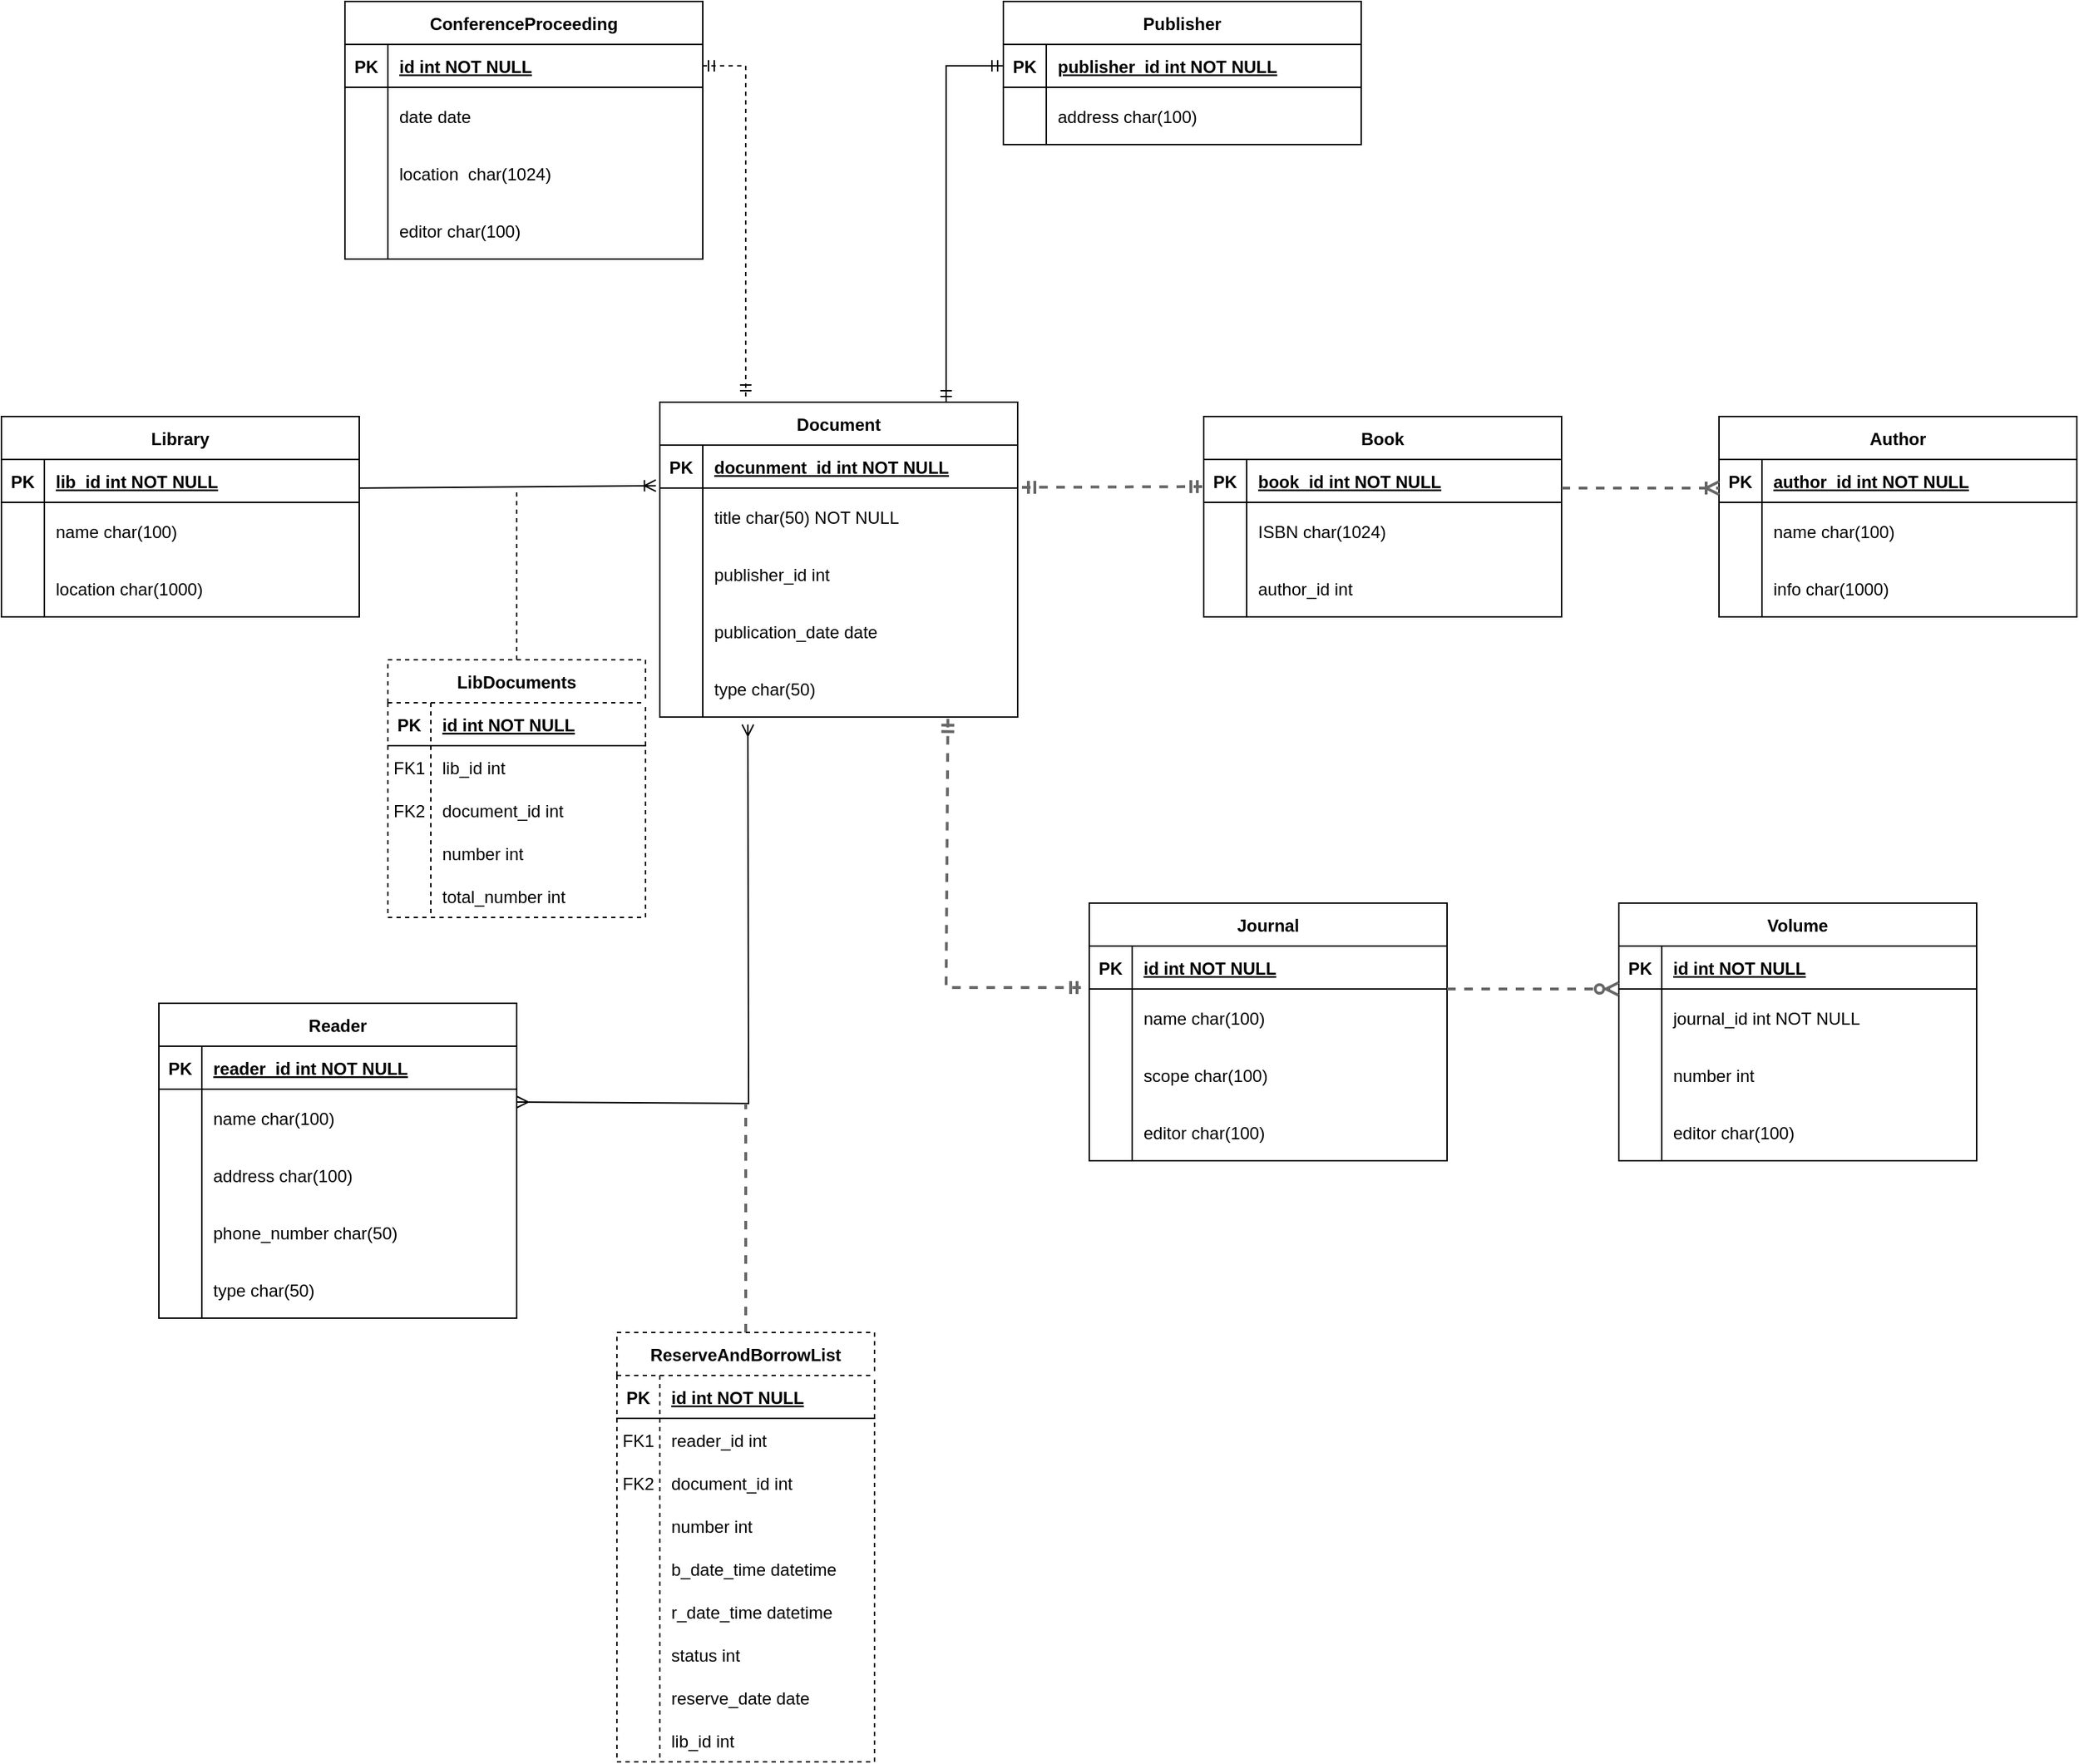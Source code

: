 <mxfile version="20.6.0" type="github">
  <diagram id="R2lEEEUBdFMjLlhIrx00" name="Page-1">
    <mxGraphModel dx="2009" dy="741" grid="1" gridSize="10" guides="1" tooltips="1" connect="1" arrows="1" fold="1" page="1" pageScale="1" pageWidth="100" pageHeight="120" math="0" shadow="0" extFonts="Permanent Marker^https://fonts.googleapis.com/css?family=Permanent+Marker">
      <root>
        <mxCell id="0" />
        <mxCell id="1" parent="0" />
        <mxCell id="y66gS8kU0BgRt-JyYmXH-1" value="Document" style="shape=table;startSize=30;container=1;collapsible=1;childLayout=tableLayout;fixedRows=1;rowLines=0;fontStyle=1;align=center;resizeLast=1;" parent="1" vertex="1">
          <mxGeometry x="-260" y="330" width="250" height="220" as="geometry" />
        </mxCell>
        <mxCell id="y66gS8kU0BgRt-JyYmXH-2" value="" style="shape=partialRectangle;collapsible=0;dropTarget=0;pointerEvents=0;fillColor=none;points=[[0,0.5],[1,0.5]];portConstraint=eastwest;top=0;left=0;right=0;bottom=1;" parent="y66gS8kU0BgRt-JyYmXH-1" vertex="1">
          <mxGeometry y="30" width="250" height="30" as="geometry" />
        </mxCell>
        <mxCell id="y66gS8kU0BgRt-JyYmXH-3" value="PK" style="shape=partialRectangle;overflow=hidden;connectable=0;fillColor=none;top=0;left=0;bottom=0;right=0;fontStyle=1;" parent="y66gS8kU0BgRt-JyYmXH-2" vertex="1">
          <mxGeometry width="30" height="30" as="geometry">
            <mxRectangle width="30" height="30" as="alternateBounds" />
          </mxGeometry>
        </mxCell>
        <mxCell id="y66gS8kU0BgRt-JyYmXH-4" value="docunment_id int NOT NULL " style="shape=partialRectangle;overflow=hidden;connectable=0;fillColor=none;top=0;left=0;bottom=0;right=0;align=left;spacingLeft=6;fontStyle=5;" parent="y66gS8kU0BgRt-JyYmXH-2" vertex="1">
          <mxGeometry x="30" width="220" height="30" as="geometry">
            <mxRectangle width="220" height="30" as="alternateBounds" />
          </mxGeometry>
        </mxCell>
        <mxCell id="y66gS8kU0BgRt-JyYmXH-5" value="" style="shape=partialRectangle;collapsible=0;dropTarget=0;pointerEvents=0;fillColor=none;points=[[0,0.5],[1,0.5]];portConstraint=eastwest;top=0;left=0;right=0;bottom=0;" parent="y66gS8kU0BgRt-JyYmXH-1" vertex="1">
          <mxGeometry y="60" width="250" height="40" as="geometry" />
        </mxCell>
        <mxCell id="y66gS8kU0BgRt-JyYmXH-6" value="" style="shape=partialRectangle;overflow=hidden;connectable=0;fillColor=none;top=0;left=0;bottom=0;right=0;" parent="y66gS8kU0BgRt-JyYmXH-5" vertex="1">
          <mxGeometry width="30" height="40" as="geometry">
            <mxRectangle width="30" height="40" as="alternateBounds" />
          </mxGeometry>
        </mxCell>
        <mxCell id="y66gS8kU0BgRt-JyYmXH-7" value="title char(50) NOT NULL" style="shape=partialRectangle;overflow=hidden;connectable=0;fillColor=none;top=0;left=0;bottom=0;right=0;align=left;spacingLeft=6;" parent="y66gS8kU0BgRt-JyYmXH-5" vertex="1">
          <mxGeometry x="30" width="220" height="40" as="geometry">
            <mxRectangle width="220" height="40" as="alternateBounds" />
          </mxGeometry>
        </mxCell>
        <mxCell id="y66gS8kU0BgRt-JyYmXH-24" value="" style="shape=partialRectangle;collapsible=0;dropTarget=0;pointerEvents=0;fillColor=none;points=[[0,0.5],[1,0.5]];portConstraint=eastwest;top=0;left=0;right=0;bottom=0;" parent="y66gS8kU0BgRt-JyYmXH-1" vertex="1">
          <mxGeometry y="100" width="250" height="40" as="geometry" />
        </mxCell>
        <mxCell id="y66gS8kU0BgRt-JyYmXH-25" value="" style="shape=partialRectangle;overflow=hidden;connectable=0;fillColor=none;top=0;left=0;bottom=0;right=0;" parent="y66gS8kU0BgRt-JyYmXH-24" vertex="1">
          <mxGeometry width="30" height="40" as="geometry">
            <mxRectangle width="30" height="40" as="alternateBounds" />
          </mxGeometry>
        </mxCell>
        <mxCell id="y66gS8kU0BgRt-JyYmXH-26" value="publisher_id int " style="shape=partialRectangle;overflow=hidden;connectable=0;fillColor=none;top=0;left=0;bottom=0;right=0;align=left;spacingLeft=6;" parent="y66gS8kU0BgRt-JyYmXH-24" vertex="1">
          <mxGeometry x="30" width="220" height="40" as="geometry">
            <mxRectangle width="220" height="40" as="alternateBounds" />
          </mxGeometry>
        </mxCell>
        <mxCell id="y66gS8kU0BgRt-JyYmXH-27" value="" style="shape=partialRectangle;collapsible=0;dropTarget=0;pointerEvents=0;fillColor=none;points=[[0,0.5],[1,0.5]];portConstraint=eastwest;top=0;left=0;right=0;bottom=0;" parent="y66gS8kU0BgRt-JyYmXH-1" vertex="1">
          <mxGeometry y="140" width="250" height="40" as="geometry" />
        </mxCell>
        <mxCell id="y66gS8kU0BgRt-JyYmXH-28" value="" style="shape=partialRectangle;overflow=hidden;connectable=0;fillColor=none;top=0;left=0;bottom=0;right=0;" parent="y66gS8kU0BgRt-JyYmXH-27" vertex="1">
          <mxGeometry width="30" height="40" as="geometry">
            <mxRectangle width="30" height="40" as="alternateBounds" />
          </mxGeometry>
        </mxCell>
        <mxCell id="y66gS8kU0BgRt-JyYmXH-29" value="publication_date date  " style="shape=partialRectangle;overflow=hidden;connectable=0;fillColor=none;top=0;left=0;bottom=0;right=0;align=left;spacingLeft=6;" parent="y66gS8kU0BgRt-JyYmXH-27" vertex="1">
          <mxGeometry x="30" width="220" height="40" as="geometry">
            <mxRectangle width="220" height="40" as="alternateBounds" />
          </mxGeometry>
        </mxCell>
        <mxCell id="y66gS8kU0BgRt-JyYmXH-30" value="" style="shape=partialRectangle;collapsible=0;dropTarget=0;pointerEvents=0;fillColor=none;points=[[0,0.5],[1,0.5]];portConstraint=eastwest;top=0;left=0;right=0;bottom=0;" parent="y66gS8kU0BgRt-JyYmXH-1" vertex="1">
          <mxGeometry y="180" width="250" height="40" as="geometry" />
        </mxCell>
        <mxCell id="y66gS8kU0BgRt-JyYmXH-31" value="" style="shape=partialRectangle;overflow=hidden;connectable=0;fillColor=none;top=0;left=0;bottom=0;right=0;" parent="y66gS8kU0BgRt-JyYmXH-30" vertex="1">
          <mxGeometry width="30" height="40" as="geometry">
            <mxRectangle width="30" height="40" as="alternateBounds" />
          </mxGeometry>
        </mxCell>
        <mxCell id="y66gS8kU0BgRt-JyYmXH-32" value="type char(50) " style="shape=partialRectangle;overflow=hidden;connectable=0;fillColor=none;top=0;left=0;bottom=0;right=0;align=left;spacingLeft=6;" parent="y66gS8kU0BgRt-JyYmXH-30" vertex="1">
          <mxGeometry x="30" width="220" height="40" as="geometry">
            <mxRectangle width="220" height="40" as="alternateBounds" />
          </mxGeometry>
        </mxCell>
        <mxCell id="y66gS8kU0BgRt-JyYmXH-33" value="Book" style="shape=table;startSize=30;container=1;collapsible=1;childLayout=tableLayout;fixedRows=1;rowLines=0;fontStyle=1;align=center;resizeLast=1;" parent="1" vertex="1">
          <mxGeometry x="120" y="340" width="250" height="140" as="geometry" />
        </mxCell>
        <mxCell id="y66gS8kU0BgRt-JyYmXH-34" value="" style="shape=partialRectangle;collapsible=0;dropTarget=0;pointerEvents=0;fillColor=none;points=[[0,0.5],[1,0.5]];portConstraint=eastwest;top=0;left=0;right=0;bottom=1;" parent="y66gS8kU0BgRt-JyYmXH-33" vertex="1">
          <mxGeometry y="30" width="250" height="30" as="geometry" />
        </mxCell>
        <mxCell id="y66gS8kU0BgRt-JyYmXH-35" value="PK" style="shape=partialRectangle;overflow=hidden;connectable=0;fillColor=none;top=0;left=0;bottom=0;right=0;fontStyle=1;" parent="y66gS8kU0BgRt-JyYmXH-34" vertex="1">
          <mxGeometry width="30" height="30" as="geometry">
            <mxRectangle width="30" height="30" as="alternateBounds" />
          </mxGeometry>
        </mxCell>
        <mxCell id="y66gS8kU0BgRt-JyYmXH-36" value="book_id int NOT NULL " style="shape=partialRectangle;overflow=hidden;connectable=0;fillColor=none;top=0;left=0;bottom=0;right=0;align=left;spacingLeft=6;fontStyle=5;" parent="y66gS8kU0BgRt-JyYmXH-34" vertex="1">
          <mxGeometry x="30" width="220" height="30" as="geometry">
            <mxRectangle width="220" height="30" as="alternateBounds" />
          </mxGeometry>
        </mxCell>
        <mxCell id="y66gS8kU0BgRt-JyYmXH-37" value="" style="shape=partialRectangle;collapsible=0;dropTarget=0;pointerEvents=0;fillColor=none;points=[[0,0.5],[1,0.5]];portConstraint=eastwest;top=0;left=0;right=0;bottom=0;" parent="y66gS8kU0BgRt-JyYmXH-33" vertex="1">
          <mxGeometry y="60" width="250" height="40" as="geometry" />
        </mxCell>
        <mxCell id="y66gS8kU0BgRt-JyYmXH-38" value="" style="shape=partialRectangle;overflow=hidden;connectable=0;fillColor=none;top=0;left=0;bottom=0;right=0;" parent="y66gS8kU0BgRt-JyYmXH-37" vertex="1">
          <mxGeometry width="30" height="40" as="geometry">
            <mxRectangle width="30" height="40" as="alternateBounds" />
          </mxGeometry>
        </mxCell>
        <mxCell id="y66gS8kU0BgRt-JyYmXH-39" value="ISBN char(1024) " style="shape=partialRectangle;overflow=hidden;connectable=0;fillColor=none;top=0;left=0;bottom=0;right=0;align=left;spacingLeft=6;" parent="y66gS8kU0BgRt-JyYmXH-37" vertex="1">
          <mxGeometry x="30" width="220" height="40" as="geometry">
            <mxRectangle width="220" height="40" as="alternateBounds" />
          </mxGeometry>
        </mxCell>
        <mxCell id="y66gS8kU0BgRt-JyYmXH-223" value="" style="shape=partialRectangle;collapsible=0;dropTarget=0;pointerEvents=0;fillColor=none;points=[[0,0.5],[1,0.5]];portConstraint=eastwest;top=0;left=0;right=0;bottom=0;" parent="y66gS8kU0BgRt-JyYmXH-33" vertex="1">
          <mxGeometry y="100" width="250" height="40" as="geometry" />
        </mxCell>
        <mxCell id="y66gS8kU0BgRt-JyYmXH-224" value="" style="shape=partialRectangle;overflow=hidden;connectable=0;fillColor=none;top=0;left=0;bottom=0;right=0;" parent="y66gS8kU0BgRt-JyYmXH-223" vertex="1">
          <mxGeometry width="30" height="40" as="geometry">
            <mxRectangle width="30" height="40" as="alternateBounds" />
          </mxGeometry>
        </mxCell>
        <mxCell id="y66gS8kU0BgRt-JyYmXH-225" value="author_id int" style="shape=partialRectangle;overflow=hidden;connectable=0;fillColor=none;top=0;left=0;bottom=0;right=0;align=left;spacingLeft=6;" parent="y66gS8kU0BgRt-JyYmXH-223" vertex="1">
          <mxGeometry x="30" width="220" height="40" as="geometry">
            <mxRectangle width="220" height="40" as="alternateBounds" />
          </mxGeometry>
        </mxCell>
        <mxCell id="y66gS8kU0BgRt-JyYmXH-62" value="ConferenceProceeding" style="shape=table;startSize=30;container=1;collapsible=1;childLayout=tableLayout;fixedRows=1;rowLines=0;fontStyle=1;align=center;resizeLast=1;" parent="1" vertex="1">
          <mxGeometry x="-480" y="50" width="250" height="180" as="geometry" />
        </mxCell>
        <mxCell id="y66gS8kU0BgRt-JyYmXH-63" value="" style="shape=partialRectangle;collapsible=0;dropTarget=0;pointerEvents=0;fillColor=none;points=[[0,0.5],[1,0.5]];portConstraint=eastwest;top=0;left=0;right=0;bottom=1;" parent="y66gS8kU0BgRt-JyYmXH-62" vertex="1">
          <mxGeometry y="30" width="250" height="30" as="geometry" />
        </mxCell>
        <mxCell id="y66gS8kU0BgRt-JyYmXH-64" value="PK" style="shape=partialRectangle;overflow=hidden;connectable=0;fillColor=none;top=0;left=0;bottom=0;right=0;fontStyle=1;" parent="y66gS8kU0BgRt-JyYmXH-63" vertex="1">
          <mxGeometry width="30" height="30" as="geometry">
            <mxRectangle width="30" height="30" as="alternateBounds" />
          </mxGeometry>
        </mxCell>
        <mxCell id="y66gS8kU0BgRt-JyYmXH-65" value="id int NOT NULL " style="shape=partialRectangle;overflow=hidden;connectable=0;fillColor=none;top=0;left=0;bottom=0;right=0;align=left;spacingLeft=6;fontStyle=5;" parent="y66gS8kU0BgRt-JyYmXH-63" vertex="1">
          <mxGeometry x="30" width="220" height="30" as="geometry">
            <mxRectangle width="220" height="30" as="alternateBounds" />
          </mxGeometry>
        </mxCell>
        <mxCell id="y66gS8kU0BgRt-JyYmXH-66" value="" style="shape=partialRectangle;collapsible=0;dropTarget=0;pointerEvents=0;fillColor=none;points=[[0,0.5],[1,0.5]];portConstraint=eastwest;top=0;left=0;right=0;bottom=0;" parent="y66gS8kU0BgRt-JyYmXH-62" vertex="1">
          <mxGeometry y="60" width="250" height="40" as="geometry" />
        </mxCell>
        <mxCell id="y66gS8kU0BgRt-JyYmXH-67" value="" style="shape=partialRectangle;overflow=hidden;connectable=0;fillColor=none;top=0;left=0;bottom=0;right=0;" parent="y66gS8kU0BgRt-JyYmXH-66" vertex="1">
          <mxGeometry width="30" height="40" as="geometry">
            <mxRectangle width="30" height="40" as="alternateBounds" />
          </mxGeometry>
        </mxCell>
        <mxCell id="y66gS8kU0BgRt-JyYmXH-68" value="date date " style="shape=partialRectangle;overflow=hidden;connectable=0;fillColor=none;top=0;left=0;bottom=0;right=0;align=left;spacingLeft=6;" parent="y66gS8kU0BgRt-JyYmXH-66" vertex="1">
          <mxGeometry x="30" width="220" height="40" as="geometry">
            <mxRectangle width="220" height="40" as="alternateBounds" />
          </mxGeometry>
        </mxCell>
        <mxCell id="y66gS8kU0BgRt-JyYmXH-69" value="" style="shape=partialRectangle;collapsible=0;dropTarget=0;pointerEvents=0;fillColor=none;points=[[0,0.5],[1,0.5]];portConstraint=eastwest;top=0;left=0;right=0;bottom=0;" parent="y66gS8kU0BgRt-JyYmXH-62" vertex="1">
          <mxGeometry y="100" width="250" height="40" as="geometry" />
        </mxCell>
        <mxCell id="y66gS8kU0BgRt-JyYmXH-70" value="" style="shape=partialRectangle;overflow=hidden;connectable=0;fillColor=none;top=0;left=0;bottom=0;right=0;" parent="y66gS8kU0BgRt-JyYmXH-69" vertex="1">
          <mxGeometry width="30" height="40" as="geometry">
            <mxRectangle width="30" height="40" as="alternateBounds" />
          </mxGeometry>
        </mxCell>
        <mxCell id="y66gS8kU0BgRt-JyYmXH-71" value="location  char(1024)" style="shape=partialRectangle;overflow=hidden;connectable=0;fillColor=none;top=0;left=0;bottom=0;right=0;align=left;spacingLeft=6;" parent="y66gS8kU0BgRt-JyYmXH-69" vertex="1">
          <mxGeometry x="30" width="220" height="40" as="geometry">
            <mxRectangle width="220" height="40" as="alternateBounds" />
          </mxGeometry>
        </mxCell>
        <mxCell id="y66gS8kU0BgRt-JyYmXH-72" value="" style="shape=partialRectangle;collapsible=0;dropTarget=0;pointerEvents=0;fillColor=none;points=[[0,0.5],[1,0.5]];portConstraint=eastwest;top=0;left=0;right=0;bottom=0;" parent="y66gS8kU0BgRt-JyYmXH-62" vertex="1">
          <mxGeometry y="140" width="250" height="40" as="geometry" />
        </mxCell>
        <mxCell id="y66gS8kU0BgRt-JyYmXH-73" value="" style="shape=partialRectangle;overflow=hidden;connectable=0;fillColor=none;top=0;left=0;bottom=0;right=0;" parent="y66gS8kU0BgRt-JyYmXH-72" vertex="1">
          <mxGeometry width="30" height="40" as="geometry">
            <mxRectangle width="30" height="40" as="alternateBounds" />
          </mxGeometry>
        </mxCell>
        <mxCell id="y66gS8kU0BgRt-JyYmXH-74" value="editor char(100)" style="shape=partialRectangle;overflow=hidden;connectable=0;fillColor=none;top=0;left=0;bottom=0;right=0;align=left;spacingLeft=6;" parent="y66gS8kU0BgRt-JyYmXH-72" vertex="1">
          <mxGeometry x="30" width="220" height="40" as="geometry">
            <mxRectangle width="220" height="40" as="alternateBounds" />
          </mxGeometry>
        </mxCell>
        <mxCell id="y66gS8kU0BgRt-JyYmXH-75" value="Volume" style="shape=table;startSize=30;container=1;collapsible=1;childLayout=tableLayout;fixedRows=1;rowLines=0;fontStyle=1;align=center;resizeLast=1;" parent="1" vertex="1">
          <mxGeometry x="410" y="680" width="250" height="180" as="geometry" />
        </mxCell>
        <mxCell id="y66gS8kU0BgRt-JyYmXH-76" value="" style="shape=partialRectangle;collapsible=0;dropTarget=0;pointerEvents=0;fillColor=none;points=[[0,0.5],[1,0.5]];portConstraint=eastwest;top=0;left=0;right=0;bottom=1;" parent="y66gS8kU0BgRt-JyYmXH-75" vertex="1">
          <mxGeometry y="30" width="250" height="30" as="geometry" />
        </mxCell>
        <mxCell id="y66gS8kU0BgRt-JyYmXH-77" value="PK" style="shape=partialRectangle;overflow=hidden;connectable=0;fillColor=none;top=0;left=0;bottom=0;right=0;fontStyle=1;" parent="y66gS8kU0BgRt-JyYmXH-76" vertex="1">
          <mxGeometry width="30" height="30" as="geometry">
            <mxRectangle width="30" height="30" as="alternateBounds" />
          </mxGeometry>
        </mxCell>
        <mxCell id="y66gS8kU0BgRt-JyYmXH-78" value="id int NOT NULL " style="shape=partialRectangle;overflow=hidden;connectable=0;fillColor=none;top=0;left=0;bottom=0;right=0;align=left;spacingLeft=6;fontStyle=5;" parent="y66gS8kU0BgRt-JyYmXH-76" vertex="1">
          <mxGeometry x="30" width="220" height="30" as="geometry">
            <mxRectangle width="220" height="30" as="alternateBounds" />
          </mxGeometry>
        </mxCell>
        <mxCell id="y66gS8kU0BgRt-JyYmXH-79" value="" style="shape=partialRectangle;collapsible=0;dropTarget=0;pointerEvents=0;fillColor=none;points=[[0,0.5],[1,0.5]];portConstraint=eastwest;top=0;left=0;right=0;bottom=0;" parent="y66gS8kU0BgRt-JyYmXH-75" vertex="1">
          <mxGeometry y="60" width="250" height="40" as="geometry" />
        </mxCell>
        <mxCell id="y66gS8kU0BgRt-JyYmXH-80" value="" style="shape=partialRectangle;overflow=hidden;connectable=0;fillColor=none;top=0;left=0;bottom=0;right=0;" parent="y66gS8kU0BgRt-JyYmXH-79" vertex="1">
          <mxGeometry width="30" height="40" as="geometry">
            <mxRectangle width="30" height="40" as="alternateBounds" />
          </mxGeometry>
        </mxCell>
        <mxCell id="y66gS8kU0BgRt-JyYmXH-81" value="journal_id int NOT NULL" style="shape=partialRectangle;overflow=hidden;connectable=0;fillColor=none;top=0;left=0;bottom=0;right=0;align=left;spacingLeft=6;" parent="y66gS8kU0BgRt-JyYmXH-79" vertex="1">
          <mxGeometry x="30" width="220" height="40" as="geometry">
            <mxRectangle width="220" height="40" as="alternateBounds" />
          </mxGeometry>
        </mxCell>
        <mxCell id="y66gS8kU0BgRt-JyYmXH-82" value="" style="shape=partialRectangle;collapsible=0;dropTarget=0;pointerEvents=0;fillColor=none;points=[[0,0.5],[1,0.5]];portConstraint=eastwest;top=0;left=0;right=0;bottom=0;" parent="y66gS8kU0BgRt-JyYmXH-75" vertex="1">
          <mxGeometry y="100" width="250" height="40" as="geometry" />
        </mxCell>
        <mxCell id="y66gS8kU0BgRt-JyYmXH-83" value="" style="shape=partialRectangle;overflow=hidden;connectable=0;fillColor=none;top=0;left=0;bottom=0;right=0;" parent="y66gS8kU0BgRt-JyYmXH-82" vertex="1">
          <mxGeometry width="30" height="40" as="geometry">
            <mxRectangle width="30" height="40" as="alternateBounds" />
          </mxGeometry>
        </mxCell>
        <mxCell id="y66gS8kU0BgRt-JyYmXH-84" value="number int " style="shape=partialRectangle;overflow=hidden;connectable=0;fillColor=none;top=0;left=0;bottom=0;right=0;align=left;spacingLeft=6;" parent="y66gS8kU0BgRt-JyYmXH-82" vertex="1">
          <mxGeometry x="30" width="220" height="40" as="geometry">
            <mxRectangle width="220" height="40" as="alternateBounds" />
          </mxGeometry>
        </mxCell>
        <mxCell id="y66gS8kU0BgRt-JyYmXH-85" value="" style="shape=partialRectangle;collapsible=0;dropTarget=0;pointerEvents=0;fillColor=none;points=[[0,0.5],[1,0.5]];portConstraint=eastwest;top=0;left=0;right=0;bottom=0;" parent="y66gS8kU0BgRt-JyYmXH-75" vertex="1">
          <mxGeometry y="140" width="250" height="40" as="geometry" />
        </mxCell>
        <mxCell id="y66gS8kU0BgRt-JyYmXH-86" value="" style="shape=partialRectangle;overflow=hidden;connectable=0;fillColor=none;top=0;left=0;bottom=0;right=0;" parent="y66gS8kU0BgRt-JyYmXH-85" vertex="1">
          <mxGeometry width="30" height="40" as="geometry">
            <mxRectangle width="30" height="40" as="alternateBounds" />
          </mxGeometry>
        </mxCell>
        <mxCell id="y66gS8kU0BgRt-JyYmXH-87" value="editor char(100)" style="shape=partialRectangle;overflow=hidden;connectable=0;fillColor=none;top=0;left=0;bottom=0;right=0;align=left;spacingLeft=6;" parent="y66gS8kU0BgRt-JyYmXH-85" vertex="1">
          <mxGeometry x="30" width="220" height="40" as="geometry">
            <mxRectangle width="220" height="40" as="alternateBounds" />
          </mxGeometry>
        </mxCell>
        <mxCell id="y66gS8kU0BgRt-JyYmXH-88" value="Journal" style="shape=table;startSize=30;container=1;collapsible=1;childLayout=tableLayout;fixedRows=1;rowLines=0;fontStyle=1;align=center;resizeLast=1;" parent="1" vertex="1">
          <mxGeometry x="40" y="680" width="250" height="180" as="geometry" />
        </mxCell>
        <mxCell id="y66gS8kU0BgRt-JyYmXH-89" value="" style="shape=partialRectangle;collapsible=0;dropTarget=0;pointerEvents=0;fillColor=none;points=[[0,0.5],[1,0.5]];portConstraint=eastwest;top=0;left=0;right=0;bottom=1;" parent="y66gS8kU0BgRt-JyYmXH-88" vertex="1">
          <mxGeometry y="30" width="250" height="30" as="geometry" />
        </mxCell>
        <mxCell id="y66gS8kU0BgRt-JyYmXH-90" value="PK" style="shape=partialRectangle;overflow=hidden;connectable=0;fillColor=none;top=0;left=0;bottom=0;right=0;fontStyle=1;" parent="y66gS8kU0BgRt-JyYmXH-89" vertex="1">
          <mxGeometry width="30" height="30" as="geometry">
            <mxRectangle width="30" height="30" as="alternateBounds" />
          </mxGeometry>
        </mxCell>
        <mxCell id="y66gS8kU0BgRt-JyYmXH-91" value="id int NOT NULL " style="shape=partialRectangle;overflow=hidden;connectable=0;fillColor=none;top=0;left=0;bottom=0;right=0;align=left;spacingLeft=6;fontStyle=5;" parent="y66gS8kU0BgRt-JyYmXH-89" vertex="1">
          <mxGeometry x="30" width="220" height="30" as="geometry">
            <mxRectangle width="220" height="30" as="alternateBounds" />
          </mxGeometry>
        </mxCell>
        <mxCell id="y66gS8kU0BgRt-JyYmXH-92" value="" style="shape=partialRectangle;collapsible=0;dropTarget=0;pointerEvents=0;fillColor=none;points=[[0,0.5],[1,0.5]];portConstraint=eastwest;top=0;left=0;right=0;bottom=0;" parent="y66gS8kU0BgRt-JyYmXH-88" vertex="1">
          <mxGeometry y="60" width="250" height="40" as="geometry" />
        </mxCell>
        <mxCell id="y66gS8kU0BgRt-JyYmXH-93" value="" style="shape=partialRectangle;overflow=hidden;connectable=0;fillColor=none;top=0;left=0;bottom=0;right=0;" parent="y66gS8kU0BgRt-JyYmXH-92" vertex="1">
          <mxGeometry width="30" height="40" as="geometry">
            <mxRectangle width="30" height="40" as="alternateBounds" />
          </mxGeometry>
        </mxCell>
        <mxCell id="y66gS8kU0BgRt-JyYmXH-94" value="name char(100)" style="shape=partialRectangle;overflow=hidden;connectable=0;fillColor=none;top=0;left=0;bottom=0;right=0;align=left;spacingLeft=6;" parent="y66gS8kU0BgRt-JyYmXH-92" vertex="1">
          <mxGeometry x="30" width="220" height="40" as="geometry">
            <mxRectangle width="220" height="40" as="alternateBounds" />
          </mxGeometry>
        </mxCell>
        <mxCell id="y66gS8kU0BgRt-JyYmXH-95" value="" style="shape=partialRectangle;collapsible=0;dropTarget=0;pointerEvents=0;fillColor=none;points=[[0,0.5],[1,0.5]];portConstraint=eastwest;top=0;left=0;right=0;bottom=0;" parent="y66gS8kU0BgRt-JyYmXH-88" vertex="1">
          <mxGeometry y="100" width="250" height="40" as="geometry" />
        </mxCell>
        <mxCell id="y66gS8kU0BgRt-JyYmXH-96" value="" style="shape=partialRectangle;overflow=hidden;connectable=0;fillColor=none;top=0;left=0;bottom=0;right=0;" parent="y66gS8kU0BgRt-JyYmXH-95" vertex="1">
          <mxGeometry width="30" height="40" as="geometry">
            <mxRectangle width="30" height="40" as="alternateBounds" />
          </mxGeometry>
        </mxCell>
        <mxCell id="y66gS8kU0BgRt-JyYmXH-97" value="scope char(100)" style="shape=partialRectangle;overflow=hidden;connectable=0;fillColor=none;top=0;left=0;bottom=0;right=0;align=left;spacingLeft=6;" parent="y66gS8kU0BgRt-JyYmXH-95" vertex="1">
          <mxGeometry x="30" width="220" height="40" as="geometry">
            <mxRectangle width="220" height="40" as="alternateBounds" />
          </mxGeometry>
        </mxCell>
        <mxCell id="y66gS8kU0BgRt-JyYmXH-98" value="" style="shape=partialRectangle;collapsible=0;dropTarget=0;pointerEvents=0;fillColor=none;points=[[0,0.5],[1,0.5]];portConstraint=eastwest;top=0;left=0;right=0;bottom=0;" parent="y66gS8kU0BgRt-JyYmXH-88" vertex="1">
          <mxGeometry y="140" width="250" height="40" as="geometry" />
        </mxCell>
        <mxCell id="y66gS8kU0BgRt-JyYmXH-99" value="" style="shape=partialRectangle;overflow=hidden;connectable=0;fillColor=none;top=0;left=0;bottom=0;right=0;" parent="y66gS8kU0BgRt-JyYmXH-98" vertex="1">
          <mxGeometry width="30" height="40" as="geometry">
            <mxRectangle width="30" height="40" as="alternateBounds" />
          </mxGeometry>
        </mxCell>
        <mxCell id="y66gS8kU0BgRt-JyYmXH-100" value="editor char(100)" style="shape=partialRectangle;overflow=hidden;connectable=0;fillColor=none;top=0;left=0;bottom=0;right=0;align=left;spacingLeft=6;" parent="y66gS8kU0BgRt-JyYmXH-98" vertex="1">
          <mxGeometry x="30" width="220" height="40" as="geometry">
            <mxRectangle width="220" height="40" as="alternateBounds" />
          </mxGeometry>
        </mxCell>
        <mxCell id="y66gS8kU0BgRt-JyYmXH-101" value="Publisher" style="shape=table;startSize=30;container=1;collapsible=1;childLayout=tableLayout;fixedRows=1;rowLines=0;fontStyle=1;align=center;resizeLast=1;" parent="1" vertex="1">
          <mxGeometry x="-20" y="50" width="250" height="100" as="geometry" />
        </mxCell>
        <mxCell id="y66gS8kU0BgRt-JyYmXH-102" value="" style="shape=partialRectangle;collapsible=0;dropTarget=0;pointerEvents=0;fillColor=none;points=[[0,0.5],[1,0.5]];portConstraint=eastwest;top=0;left=0;right=0;bottom=1;" parent="y66gS8kU0BgRt-JyYmXH-101" vertex="1">
          <mxGeometry y="30" width="250" height="30" as="geometry" />
        </mxCell>
        <mxCell id="y66gS8kU0BgRt-JyYmXH-103" value="PK" style="shape=partialRectangle;overflow=hidden;connectable=0;fillColor=none;top=0;left=0;bottom=0;right=0;fontStyle=1;" parent="y66gS8kU0BgRt-JyYmXH-102" vertex="1">
          <mxGeometry width="30" height="30" as="geometry">
            <mxRectangle width="30" height="30" as="alternateBounds" />
          </mxGeometry>
        </mxCell>
        <mxCell id="y66gS8kU0BgRt-JyYmXH-104" value="publisher_id int NOT NULL " style="shape=partialRectangle;overflow=hidden;connectable=0;fillColor=none;top=0;left=0;bottom=0;right=0;align=left;spacingLeft=6;fontStyle=5;" parent="y66gS8kU0BgRt-JyYmXH-102" vertex="1">
          <mxGeometry x="30" width="220" height="30" as="geometry">
            <mxRectangle width="220" height="30" as="alternateBounds" />
          </mxGeometry>
        </mxCell>
        <mxCell id="y66gS8kU0BgRt-JyYmXH-105" value="" style="shape=partialRectangle;collapsible=0;dropTarget=0;pointerEvents=0;fillColor=none;points=[[0,0.5],[1,0.5]];portConstraint=eastwest;top=0;left=0;right=0;bottom=0;" parent="y66gS8kU0BgRt-JyYmXH-101" vertex="1">
          <mxGeometry y="60" width="250" height="40" as="geometry" />
        </mxCell>
        <mxCell id="y66gS8kU0BgRt-JyYmXH-106" value="" style="shape=partialRectangle;overflow=hidden;connectable=0;fillColor=none;top=0;left=0;bottom=0;right=0;" parent="y66gS8kU0BgRt-JyYmXH-105" vertex="1">
          <mxGeometry width="30" height="40" as="geometry">
            <mxRectangle width="30" height="40" as="alternateBounds" />
          </mxGeometry>
        </mxCell>
        <mxCell id="y66gS8kU0BgRt-JyYmXH-107" value="address char(100) " style="shape=partialRectangle;overflow=hidden;connectable=0;fillColor=none;top=0;left=0;bottom=0;right=0;align=left;spacingLeft=6;" parent="y66gS8kU0BgRt-JyYmXH-105" vertex="1">
          <mxGeometry x="30" width="220" height="40" as="geometry">
            <mxRectangle width="220" height="40" as="alternateBounds" />
          </mxGeometry>
        </mxCell>
        <mxCell id="y66gS8kU0BgRt-JyYmXH-117" value="" style="fontSize=12;html=1;endArrow=ERmandOne;startArrow=ERmandOne;rounded=0;edgeStyle=elbowEdgeStyle;entryX=0;entryY=0.5;entryDx=0;entryDy=0;" parent="1" source="y66gS8kU0BgRt-JyYmXH-1" target="y66gS8kU0BgRt-JyYmXH-102" edge="1">
          <mxGeometry width="100" height="100" relative="1" as="geometry">
            <mxPoint x="360" y="360" as="sourcePoint" />
            <mxPoint x="-20" y="75" as="targetPoint" />
            <Array as="points">
              <mxPoint x="-60" y="130" />
              <mxPoint x="-100" y="120" />
            </Array>
          </mxGeometry>
        </mxCell>
        <mxCell id="y66gS8kU0BgRt-JyYmXH-118" value="Author" style="shape=table;startSize=30;container=1;collapsible=1;childLayout=tableLayout;fixedRows=1;rowLines=0;fontStyle=1;align=center;resizeLast=1;" parent="1" vertex="1">
          <mxGeometry x="480" y="340" width="250" height="140" as="geometry" />
        </mxCell>
        <mxCell id="y66gS8kU0BgRt-JyYmXH-119" value="" style="shape=partialRectangle;collapsible=0;dropTarget=0;pointerEvents=0;fillColor=none;points=[[0,0.5],[1,0.5]];portConstraint=eastwest;top=0;left=0;right=0;bottom=1;" parent="y66gS8kU0BgRt-JyYmXH-118" vertex="1">
          <mxGeometry y="30" width="250" height="30" as="geometry" />
        </mxCell>
        <mxCell id="y66gS8kU0BgRt-JyYmXH-120" value="PK" style="shape=partialRectangle;overflow=hidden;connectable=0;fillColor=none;top=0;left=0;bottom=0;right=0;fontStyle=1;" parent="y66gS8kU0BgRt-JyYmXH-119" vertex="1">
          <mxGeometry width="30" height="30" as="geometry">
            <mxRectangle width="30" height="30" as="alternateBounds" />
          </mxGeometry>
        </mxCell>
        <mxCell id="y66gS8kU0BgRt-JyYmXH-121" value="author_id int NOT NULL " style="shape=partialRectangle;overflow=hidden;connectable=0;fillColor=none;top=0;left=0;bottom=0;right=0;align=left;spacingLeft=6;fontStyle=5;" parent="y66gS8kU0BgRt-JyYmXH-119" vertex="1">
          <mxGeometry x="30" width="220" height="30" as="geometry">
            <mxRectangle width="220" height="30" as="alternateBounds" />
          </mxGeometry>
        </mxCell>
        <mxCell id="y66gS8kU0BgRt-JyYmXH-122" value="" style="shape=partialRectangle;collapsible=0;dropTarget=0;pointerEvents=0;fillColor=none;points=[[0,0.5],[1,0.5]];portConstraint=eastwest;top=0;left=0;right=0;bottom=0;" parent="y66gS8kU0BgRt-JyYmXH-118" vertex="1">
          <mxGeometry y="60" width="250" height="40" as="geometry" />
        </mxCell>
        <mxCell id="y66gS8kU0BgRt-JyYmXH-123" value="" style="shape=partialRectangle;overflow=hidden;connectable=0;fillColor=none;top=0;left=0;bottom=0;right=0;" parent="y66gS8kU0BgRt-JyYmXH-122" vertex="1">
          <mxGeometry width="30" height="40" as="geometry">
            <mxRectangle width="30" height="40" as="alternateBounds" />
          </mxGeometry>
        </mxCell>
        <mxCell id="y66gS8kU0BgRt-JyYmXH-124" value="name char(100) " style="shape=partialRectangle;overflow=hidden;connectable=0;fillColor=none;top=0;left=0;bottom=0;right=0;align=left;spacingLeft=6;" parent="y66gS8kU0BgRt-JyYmXH-122" vertex="1">
          <mxGeometry x="30" width="220" height="40" as="geometry">
            <mxRectangle width="220" height="40" as="alternateBounds" />
          </mxGeometry>
        </mxCell>
        <mxCell id="y66gS8kU0BgRt-JyYmXH-125" value="" style="shape=partialRectangle;collapsible=0;dropTarget=0;pointerEvents=0;fillColor=none;points=[[0,0.5],[1,0.5]];portConstraint=eastwest;top=0;left=0;right=0;bottom=0;" parent="y66gS8kU0BgRt-JyYmXH-118" vertex="1">
          <mxGeometry y="100" width="250" height="40" as="geometry" />
        </mxCell>
        <mxCell id="y66gS8kU0BgRt-JyYmXH-126" value="" style="shape=partialRectangle;overflow=hidden;connectable=0;fillColor=none;top=0;left=0;bottom=0;right=0;" parent="y66gS8kU0BgRt-JyYmXH-125" vertex="1">
          <mxGeometry width="30" height="40" as="geometry">
            <mxRectangle width="30" height="40" as="alternateBounds" />
          </mxGeometry>
        </mxCell>
        <mxCell id="y66gS8kU0BgRt-JyYmXH-127" value="info char(1000) " style="shape=partialRectangle;overflow=hidden;connectable=0;fillColor=none;top=0;left=0;bottom=0;right=0;align=left;spacingLeft=6;" parent="y66gS8kU0BgRt-JyYmXH-125" vertex="1">
          <mxGeometry x="30" width="220" height="40" as="geometry">
            <mxRectangle width="220" height="40" as="alternateBounds" />
          </mxGeometry>
        </mxCell>
        <mxCell id="y66gS8kU0BgRt-JyYmXH-128" value="Library" style="shape=table;startSize=30;container=1;collapsible=1;childLayout=tableLayout;fixedRows=1;rowLines=0;fontStyle=1;align=center;resizeLast=1;" parent="1" vertex="1">
          <mxGeometry x="-720" y="340" width="250" height="140" as="geometry" />
        </mxCell>
        <mxCell id="y66gS8kU0BgRt-JyYmXH-129" value="" style="shape=partialRectangle;collapsible=0;dropTarget=0;pointerEvents=0;fillColor=none;points=[[0,0.5],[1,0.5]];portConstraint=eastwest;top=0;left=0;right=0;bottom=1;" parent="y66gS8kU0BgRt-JyYmXH-128" vertex="1">
          <mxGeometry y="30" width="250" height="30" as="geometry" />
        </mxCell>
        <mxCell id="y66gS8kU0BgRt-JyYmXH-130" value="PK" style="shape=partialRectangle;overflow=hidden;connectable=0;fillColor=none;top=0;left=0;bottom=0;right=0;fontStyle=1;" parent="y66gS8kU0BgRt-JyYmXH-129" vertex="1">
          <mxGeometry width="30" height="30" as="geometry">
            <mxRectangle width="30" height="30" as="alternateBounds" />
          </mxGeometry>
        </mxCell>
        <mxCell id="y66gS8kU0BgRt-JyYmXH-131" value="lib_id int NOT NULL " style="shape=partialRectangle;overflow=hidden;connectable=0;fillColor=none;top=0;left=0;bottom=0;right=0;align=left;spacingLeft=6;fontStyle=5;" parent="y66gS8kU0BgRt-JyYmXH-129" vertex="1">
          <mxGeometry x="30" width="220" height="30" as="geometry">
            <mxRectangle width="220" height="30" as="alternateBounds" />
          </mxGeometry>
        </mxCell>
        <mxCell id="y66gS8kU0BgRt-JyYmXH-132" value="" style="shape=partialRectangle;collapsible=0;dropTarget=0;pointerEvents=0;fillColor=none;points=[[0,0.5],[1,0.5]];portConstraint=eastwest;top=0;left=0;right=0;bottom=0;" parent="y66gS8kU0BgRt-JyYmXH-128" vertex="1">
          <mxGeometry y="60" width="250" height="40" as="geometry" />
        </mxCell>
        <mxCell id="y66gS8kU0BgRt-JyYmXH-133" value="" style="shape=partialRectangle;overflow=hidden;connectable=0;fillColor=none;top=0;left=0;bottom=0;right=0;" parent="y66gS8kU0BgRt-JyYmXH-132" vertex="1">
          <mxGeometry width="30" height="40" as="geometry">
            <mxRectangle width="30" height="40" as="alternateBounds" />
          </mxGeometry>
        </mxCell>
        <mxCell id="y66gS8kU0BgRt-JyYmXH-134" value="name char(100) " style="shape=partialRectangle;overflow=hidden;connectable=0;fillColor=none;top=0;left=0;bottom=0;right=0;align=left;spacingLeft=6;" parent="y66gS8kU0BgRt-JyYmXH-132" vertex="1">
          <mxGeometry x="30" width="220" height="40" as="geometry">
            <mxRectangle width="220" height="40" as="alternateBounds" />
          </mxGeometry>
        </mxCell>
        <mxCell id="y66gS8kU0BgRt-JyYmXH-135" value="" style="shape=partialRectangle;collapsible=0;dropTarget=0;pointerEvents=0;fillColor=none;points=[[0,0.5],[1,0.5]];portConstraint=eastwest;top=0;left=0;right=0;bottom=0;" parent="y66gS8kU0BgRt-JyYmXH-128" vertex="1">
          <mxGeometry y="100" width="250" height="40" as="geometry" />
        </mxCell>
        <mxCell id="y66gS8kU0BgRt-JyYmXH-136" value="" style="shape=partialRectangle;overflow=hidden;connectable=0;fillColor=none;top=0;left=0;bottom=0;right=0;" parent="y66gS8kU0BgRt-JyYmXH-135" vertex="1">
          <mxGeometry width="30" height="40" as="geometry">
            <mxRectangle width="30" height="40" as="alternateBounds" />
          </mxGeometry>
        </mxCell>
        <mxCell id="y66gS8kU0BgRt-JyYmXH-137" value="location char(1000) " style="shape=partialRectangle;overflow=hidden;connectable=0;fillColor=none;top=0;left=0;bottom=0;right=0;align=left;spacingLeft=6;" parent="y66gS8kU0BgRt-JyYmXH-135" vertex="1">
          <mxGeometry x="30" width="220" height="40" as="geometry">
            <mxRectangle width="220" height="40" as="alternateBounds" />
          </mxGeometry>
        </mxCell>
        <mxCell id="y66gS8kU0BgRt-JyYmXH-138" value="" style="fontSize=12;html=1;endArrow=ERoneToMany;rounded=0;entryX=-0.011;entryY=-0.042;entryDx=0;entryDy=0;entryPerimeter=0;" parent="1" target="y66gS8kU0BgRt-JyYmXH-5" edge="1">
          <mxGeometry width="100" height="100" relative="1" as="geometry">
            <mxPoint x="-470" y="390" as="sourcePoint" />
            <mxPoint x="70" y="290" as="targetPoint" />
          </mxGeometry>
        </mxCell>
        <mxCell id="y66gS8kU0BgRt-JyYmXH-139" value="LibDocuments" style="shape=table;startSize=30;container=1;collapsible=1;childLayout=tableLayout;fixedRows=1;rowLines=0;fontStyle=1;align=center;resizeLast=1;dashed=1;" parent="1" vertex="1">
          <mxGeometry x="-450" y="510" width="180" height="180" as="geometry" />
        </mxCell>
        <mxCell id="y66gS8kU0BgRt-JyYmXH-140" value="" style="shape=tableRow;horizontal=0;startSize=0;swimlaneHead=0;swimlaneBody=0;fillColor=none;collapsible=0;dropTarget=0;points=[[0,0.5],[1,0.5]];portConstraint=eastwest;top=0;left=0;right=0;bottom=1;" parent="y66gS8kU0BgRt-JyYmXH-139" vertex="1">
          <mxGeometry y="30" width="180" height="30" as="geometry" />
        </mxCell>
        <mxCell id="y66gS8kU0BgRt-JyYmXH-141" value="PK" style="shape=partialRectangle;connectable=0;fillColor=none;top=0;left=0;bottom=0;right=0;fontStyle=1;overflow=hidden;" parent="y66gS8kU0BgRt-JyYmXH-140" vertex="1">
          <mxGeometry width="30" height="30" as="geometry">
            <mxRectangle width="30" height="30" as="alternateBounds" />
          </mxGeometry>
        </mxCell>
        <mxCell id="y66gS8kU0BgRt-JyYmXH-142" value="id int NOT NULL" style="shape=partialRectangle;connectable=0;fillColor=none;top=0;left=0;bottom=0;right=0;align=left;spacingLeft=6;fontStyle=5;overflow=hidden;" parent="y66gS8kU0BgRt-JyYmXH-140" vertex="1">
          <mxGeometry x="30" width="150" height="30" as="geometry">
            <mxRectangle width="150" height="30" as="alternateBounds" />
          </mxGeometry>
        </mxCell>
        <mxCell id="y66gS8kU0BgRt-JyYmXH-143" value="" style="shape=tableRow;horizontal=0;startSize=0;swimlaneHead=0;swimlaneBody=0;fillColor=none;collapsible=0;dropTarget=0;points=[[0,0.5],[1,0.5]];portConstraint=eastwest;top=0;left=0;right=0;bottom=0;" parent="y66gS8kU0BgRt-JyYmXH-139" vertex="1">
          <mxGeometry y="60" width="180" height="30" as="geometry" />
        </mxCell>
        <mxCell id="y66gS8kU0BgRt-JyYmXH-144" value="FK1" style="shape=partialRectangle;connectable=0;fillColor=none;top=0;left=0;bottom=0;right=0;editable=1;overflow=hidden;" parent="y66gS8kU0BgRt-JyYmXH-143" vertex="1">
          <mxGeometry width="30" height="30" as="geometry">
            <mxRectangle width="30" height="30" as="alternateBounds" />
          </mxGeometry>
        </mxCell>
        <mxCell id="y66gS8kU0BgRt-JyYmXH-145" value="lib_id int" style="shape=partialRectangle;connectable=0;fillColor=none;top=0;left=0;bottom=0;right=0;align=left;spacingLeft=6;overflow=hidden;" parent="y66gS8kU0BgRt-JyYmXH-143" vertex="1">
          <mxGeometry x="30" width="150" height="30" as="geometry">
            <mxRectangle width="150" height="30" as="alternateBounds" />
          </mxGeometry>
        </mxCell>
        <mxCell id="y66gS8kU0BgRt-JyYmXH-146" value="" style="shape=tableRow;horizontal=0;startSize=0;swimlaneHead=0;swimlaneBody=0;fillColor=none;collapsible=0;dropTarget=0;points=[[0,0.5],[1,0.5]];portConstraint=eastwest;top=0;left=0;right=0;bottom=0;" parent="y66gS8kU0BgRt-JyYmXH-139" vertex="1">
          <mxGeometry y="90" width="180" height="30" as="geometry" />
        </mxCell>
        <mxCell id="y66gS8kU0BgRt-JyYmXH-147" value="FK2" style="shape=partialRectangle;connectable=0;fillColor=none;top=0;left=0;bottom=0;right=0;editable=1;overflow=hidden;" parent="y66gS8kU0BgRt-JyYmXH-146" vertex="1">
          <mxGeometry width="30" height="30" as="geometry">
            <mxRectangle width="30" height="30" as="alternateBounds" />
          </mxGeometry>
        </mxCell>
        <mxCell id="y66gS8kU0BgRt-JyYmXH-148" value="document_id int" style="shape=partialRectangle;connectable=0;fillColor=none;top=0;left=0;bottom=0;right=0;align=left;spacingLeft=6;overflow=hidden;" parent="y66gS8kU0BgRt-JyYmXH-146" vertex="1">
          <mxGeometry x="30" width="150" height="30" as="geometry">
            <mxRectangle width="150" height="30" as="alternateBounds" />
          </mxGeometry>
        </mxCell>
        <mxCell id="y66gS8kU0BgRt-JyYmXH-149" value="" style="shape=tableRow;horizontal=0;startSize=0;swimlaneHead=0;swimlaneBody=0;fillColor=none;collapsible=0;dropTarget=0;points=[[0,0.5],[1,0.5]];portConstraint=eastwest;top=0;left=0;right=0;bottom=0;" parent="y66gS8kU0BgRt-JyYmXH-139" vertex="1">
          <mxGeometry y="120" width="180" height="30" as="geometry" />
        </mxCell>
        <mxCell id="y66gS8kU0BgRt-JyYmXH-150" value="" style="shape=partialRectangle;connectable=0;fillColor=none;top=0;left=0;bottom=0;right=0;editable=1;overflow=hidden;" parent="y66gS8kU0BgRt-JyYmXH-149" vertex="1">
          <mxGeometry width="30" height="30" as="geometry">
            <mxRectangle width="30" height="30" as="alternateBounds" />
          </mxGeometry>
        </mxCell>
        <mxCell id="y66gS8kU0BgRt-JyYmXH-151" value="number int" style="shape=partialRectangle;connectable=0;fillColor=none;top=0;left=0;bottom=0;right=0;align=left;spacingLeft=6;overflow=hidden;" parent="y66gS8kU0BgRt-JyYmXH-149" vertex="1">
          <mxGeometry x="30" width="150" height="30" as="geometry">
            <mxRectangle width="150" height="30" as="alternateBounds" />
          </mxGeometry>
        </mxCell>
        <mxCell id="y66gS8kU0BgRt-JyYmXH-152" value="" style="shape=tableRow;horizontal=0;startSize=0;swimlaneHead=0;swimlaneBody=0;fillColor=none;collapsible=0;dropTarget=0;points=[[0,0.5],[1,0.5]];portConstraint=eastwest;top=0;left=0;right=0;bottom=0;" parent="y66gS8kU0BgRt-JyYmXH-139" vertex="1">
          <mxGeometry y="150" width="180" height="30" as="geometry" />
        </mxCell>
        <mxCell id="y66gS8kU0BgRt-JyYmXH-153" value="" style="shape=partialRectangle;connectable=0;fillColor=none;top=0;left=0;bottom=0;right=0;editable=1;overflow=hidden;" parent="y66gS8kU0BgRt-JyYmXH-152" vertex="1">
          <mxGeometry width="30" height="30" as="geometry">
            <mxRectangle width="30" height="30" as="alternateBounds" />
          </mxGeometry>
        </mxCell>
        <mxCell id="y66gS8kU0BgRt-JyYmXH-154" value="total_number int" style="shape=partialRectangle;connectable=0;fillColor=none;top=0;left=0;bottom=0;right=0;align=left;spacingLeft=6;overflow=hidden;" parent="y66gS8kU0BgRt-JyYmXH-152" vertex="1">
          <mxGeometry x="30" width="150" height="30" as="geometry">
            <mxRectangle width="150" height="30" as="alternateBounds" />
          </mxGeometry>
        </mxCell>
        <mxCell id="y66gS8kU0BgRt-JyYmXH-157" value="" style="endArrow=none;dashed=1;html=1;rounded=0;exitX=0.5;exitY=0;exitDx=0;exitDy=0;" parent="1" source="y66gS8kU0BgRt-JyYmXH-139" edge="1">
          <mxGeometry width="50" height="50" relative="1" as="geometry">
            <mxPoint x="-85.5" y="260" as="sourcePoint" />
            <mxPoint x="-360" y="390" as="targetPoint" />
          </mxGeometry>
        </mxCell>
        <mxCell id="y66gS8kU0BgRt-JyYmXH-159" value="Reader" style="shape=table;startSize=30;container=1;collapsible=1;childLayout=tableLayout;fixedRows=1;rowLines=0;fontStyle=1;align=center;resizeLast=1;" parent="1" vertex="1">
          <mxGeometry x="-610" y="750" width="250" height="220" as="geometry" />
        </mxCell>
        <mxCell id="y66gS8kU0BgRt-JyYmXH-160" value="" style="shape=partialRectangle;collapsible=0;dropTarget=0;pointerEvents=0;fillColor=none;points=[[0,0.5],[1,0.5]];portConstraint=eastwest;top=0;left=0;right=0;bottom=1;" parent="y66gS8kU0BgRt-JyYmXH-159" vertex="1">
          <mxGeometry y="30" width="250" height="30" as="geometry" />
        </mxCell>
        <mxCell id="y66gS8kU0BgRt-JyYmXH-161" value="PK" style="shape=partialRectangle;overflow=hidden;connectable=0;fillColor=none;top=0;left=0;bottom=0;right=0;fontStyle=1;" parent="y66gS8kU0BgRt-JyYmXH-160" vertex="1">
          <mxGeometry width="30" height="30" as="geometry">
            <mxRectangle width="30" height="30" as="alternateBounds" />
          </mxGeometry>
        </mxCell>
        <mxCell id="y66gS8kU0BgRt-JyYmXH-162" value="reader_id int NOT NULL " style="shape=partialRectangle;overflow=hidden;connectable=0;fillColor=none;top=0;left=0;bottom=0;right=0;align=left;spacingLeft=6;fontStyle=5;" parent="y66gS8kU0BgRt-JyYmXH-160" vertex="1">
          <mxGeometry x="30" width="220" height="30" as="geometry">
            <mxRectangle width="220" height="30" as="alternateBounds" />
          </mxGeometry>
        </mxCell>
        <mxCell id="y66gS8kU0BgRt-JyYmXH-163" value="" style="shape=partialRectangle;collapsible=0;dropTarget=0;pointerEvents=0;fillColor=none;points=[[0,0.5],[1,0.5]];portConstraint=eastwest;top=0;left=0;right=0;bottom=0;" parent="y66gS8kU0BgRt-JyYmXH-159" vertex="1">
          <mxGeometry y="60" width="250" height="40" as="geometry" />
        </mxCell>
        <mxCell id="y66gS8kU0BgRt-JyYmXH-164" value="" style="shape=partialRectangle;overflow=hidden;connectable=0;fillColor=none;top=0;left=0;bottom=0;right=0;" parent="y66gS8kU0BgRt-JyYmXH-163" vertex="1">
          <mxGeometry width="30" height="40" as="geometry">
            <mxRectangle width="30" height="40" as="alternateBounds" />
          </mxGeometry>
        </mxCell>
        <mxCell id="y66gS8kU0BgRt-JyYmXH-165" value="name char(100)" style="shape=partialRectangle;overflow=hidden;connectable=0;fillColor=none;top=0;left=0;bottom=0;right=0;align=left;spacingLeft=6;" parent="y66gS8kU0BgRt-JyYmXH-163" vertex="1">
          <mxGeometry x="30" width="220" height="40" as="geometry">
            <mxRectangle width="220" height="40" as="alternateBounds" />
          </mxGeometry>
        </mxCell>
        <mxCell id="y66gS8kU0BgRt-JyYmXH-166" value="" style="shape=partialRectangle;collapsible=0;dropTarget=0;pointerEvents=0;fillColor=none;points=[[0,0.5],[1,0.5]];portConstraint=eastwest;top=0;left=0;right=0;bottom=0;" parent="y66gS8kU0BgRt-JyYmXH-159" vertex="1">
          <mxGeometry y="100" width="250" height="40" as="geometry" />
        </mxCell>
        <mxCell id="y66gS8kU0BgRt-JyYmXH-167" value="" style="shape=partialRectangle;overflow=hidden;connectable=0;fillColor=none;top=0;left=0;bottom=0;right=0;" parent="y66gS8kU0BgRt-JyYmXH-166" vertex="1">
          <mxGeometry width="30" height="40" as="geometry">
            <mxRectangle width="30" height="40" as="alternateBounds" />
          </mxGeometry>
        </mxCell>
        <mxCell id="y66gS8kU0BgRt-JyYmXH-168" value="address char(100)" style="shape=partialRectangle;overflow=hidden;connectable=0;fillColor=none;top=0;left=0;bottom=0;right=0;align=left;spacingLeft=6;" parent="y66gS8kU0BgRt-JyYmXH-166" vertex="1">
          <mxGeometry x="30" width="220" height="40" as="geometry">
            <mxRectangle width="220" height="40" as="alternateBounds" />
          </mxGeometry>
        </mxCell>
        <mxCell id="y66gS8kU0BgRt-JyYmXH-169" value="" style="shape=partialRectangle;collapsible=0;dropTarget=0;pointerEvents=0;fillColor=none;points=[[0,0.5],[1,0.5]];portConstraint=eastwest;top=0;left=0;right=0;bottom=0;" parent="y66gS8kU0BgRt-JyYmXH-159" vertex="1">
          <mxGeometry y="140" width="250" height="40" as="geometry" />
        </mxCell>
        <mxCell id="y66gS8kU0BgRt-JyYmXH-170" value="" style="shape=partialRectangle;overflow=hidden;connectable=0;fillColor=none;top=0;left=0;bottom=0;right=0;" parent="y66gS8kU0BgRt-JyYmXH-169" vertex="1">
          <mxGeometry width="30" height="40" as="geometry">
            <mxRectangle width="30" height="40" as="alternateBounds" />
          </mxGeometry>
        </mxCell>
        <mxCell id="y66gS8kU0BgRt-JyYmXH-171" value="phone_number char(50)" style="shape=partialRectangle;overflow=hidden;connectable=0;fillColor=none;top=0;left=0;bottom=0;right=0;align=left;spacingLeft=6;" parent="y66gS8kU0BgRt-JyYmXH-169" vertex="1">
          <mxGeometry x="30" width="220" height="40" as="geometry">
            <mxRectangle width="220" height="40" as="alternateBounds" />
          </mxGeometry>
        </mxCell>
        <mxCell id="y66gS8kU0BgRt-JyYmXH-172" value="" style="shape=partialRectangle;collapsible=0;dropTarget=0;pointerEvents=0;fillColor=none;points=[[0,0.5],[1,0.5]];portConstraint=eastwest;top=0;left=0;right=0;bottom=0;" parent="y66gS8kU0BgRt-JyYmXH-159" vertex="1">
          <mxGeometry y="180" width="250" height="40" as="geometry" />
        </mxCell>
        <mxCell id="y66gS8kU0BgRt-JyYmXH-173" value="" style="shape=partialRectangle;overflow=hidden;connectable=0;fillColor=none;top=0;left=0;bottom=0;right=0;" parent="y66gS8kU0BgRt-JyYmXH-172" vertex="1">
          <mxGeometry width="30" height="40" as="geometry">
            <mxRectangle width="30" height="40" as="alternateBounds" />
          </mxGeometry>
        </mxCell>
        <mxCell id="y66gS8kU0BgRt-JyYmXH-174" value="type char(50)" style="shape=partialRectangle;overflow=hidden;connectable=0;fillColor=none;top=0;left=0;bottom=0;right=0;align=left;spacingLeft=6;" parent="y66gS8kU0BgRt-JyYmXH-172" vertex="1">
          <mxGeometry x="30" width="220" height="40" as="geometry">
            <mxRectangle width="220" height="40" as="alternateBounds" />
          </mxGeometry>
        </mxCell>
        <mxCell id="y66gS8kU0BgRt-JyYmXH-219" value="" style="fontSize=12;html=1;endArrow=ERmany;startArrow=ERmany;rounded=0;entryX=0.246;entryY=1.131;entryDx=0;entryDy=0;entryPerimeter=0;exitX=1;exitY=0.225;exitDx=0;exitDy=0;exitPerimeter=0;" parent="1" source="y66gS8kU0BgRt-JyYmXH-163" target="y66gS8kU0BgRt-JyYmXH-30" edge="1">
          <mxGeometry width="100" height="100" relative="1" as="geometry">
            <mxPoint x="-350" y="820" as="sourcePoint" />
            <mxPoint x="-135" y="550" as="targetPoint" />
            <Array as="points">
              <mxPoint x="-198" y="820" />
            </Array>
          </mxGeometry>
        </mxCell>
        <mxCell id="y66gS8kU0BgRt-JyYmXH-221" value="" style="fontSize=12;html=1;endArrow=ERzeroToMany;endFill=1;rounded=0;dashed=1;strokeWidth=2;strokeColor=#666666;" parent="1" edge="1">
          <mxGeometry width="100" height="100" relative="1" as="geometry">
            <mxPoint x="290" y="740" as="sourcePoint" />
            <mxPoint x="410" y="740" as="targetPoint" />
          </mxGeometry>
        </mxCell>
        <mxCell id="y66gS8kU0BgRt-JyYmXH-226" value="" style="fontSize=12;html=1;endArrow=ERoneToMany;rounded=0;dashed=1;strokeWidth=2;strokeColor=#666666;" parent="1" edge="1">
          <mxGeometry width="100" height="100" relative="1" as="geometry">
            <mxPoint x="370" y="390" as="sourcePoint" />
            <mxPoint x="480" y="390" as="targetPoint" />
          </mxGeometry>
        </mxCell>
        <mxCell id="y66gS8kU0BgRt-JyYmXH-227" value="" style="fontSize=12;html=1;endArrow=ERmandOne;startArrow=ERmandOne;rounded=0;dashed=1;edgeStyle=elbowEdgeStyle;entryX=1;entryY=0.5;entryDx=0;entryDy=0;" parent="1" target="y66gS8kU0BgRt-JyYmXH-63" edge="1">
          <mxGeometry width="100" height="100" relative="1" as="geometry">
            <mxPoint x="-200" y="326" as="sourcePoint" />
            <mxPoint x="-70" y="220" as="targetPoint" />
            <Array as="points">
              <mxPoint x="-200" y="100" />
              <mxPoint x="-164" y="190" />
            </Array>
          </mxGeometry>
        </mxCell>
        <mxCell id="y66gS8kU0BgRt-JyYmXH-228" value="" style="fontSize=12;html=1;endArrow=ERmandOne;startArrow=ERmandOne;rounded=0;dashed=1;exitX=1.012;exitY=-0.013;exitDx=0;exitDy=0;exitPerimeter=0;strokeWidth=2;strokeColor=#666666;" parent="1" source="y66gS8kU0BgRt-JyYmXH-5" edge="1">
          <mxGeometry width="100" height="100" relative="1" as="geometry">
            <mxPoint x="10" y="380" as="sourcePoint" />
            <mxPoint x="120" y="389" as="targetPoint" />
          </mxGeometry>
        </mxCell>
        <mxCell id="y66gS8kU0BgRt-JyYmXH-229" value="" style="fontSize=12;html=1;endArrow=ERmandOne;startArrow=ERmandOne;rounded=0;dashed=1;exitX=0.805;exitY=1.03;exitDx=0;exitDy=0;exitPerimeter=0;strokeWidth=2;strokeColor=#666666;entryX=-0.016;entryY=0.967;entryDx=0;entryDy=0;entryPerimeter=0;" parent="1" source="y66gS8kU0BgRt-JyYmXH-30" target="y66gS8kU0BgRt-JyYmXH-89" edge="1">
          <mxGeometry width="100" height="100" relative="1" as="geometry">
            <mxPoint x="-80" y="610" as="sourcePoint" />
            <mxPoint x="70" y="820" as="targetPoint" />
            <Array as="points">
              <mxPoint x="-60" y="739" />
            </Array>
          </mxGeometry>
        </mxCell>
        <mxCell id="pgrsVHZFwheEg0dgLbJ5-4" style="edgeStyle=none;rounded=0;orthogonalLoop=1;jettySize=auto;html=1;exitX=0.25;exitY=0;exitDx=0;exitDy=0;" parent="1" source="y66gS8kU0BgRt-JyYmXH-118" target="y66gS8kU0BgRt-JyYmXH-118" edge="1">
          <mxGeometry relative="1" as="geometry" />
        </mxCell>
        <mxCell id="pgrsVHZFwheEg0dgLbJ5-6" value="" style="endArrow=none;dashed=1;html=1;rounded=0;strokeWidth=2;strokeColor=#666666;" parent="1" edge="1">
          <mxGeometry width="50" height="50" relative="1" as="geometry">
            <mxPoint x="-200" y="980" as="sourcePoint" />
            <mxPoint x="-200" y="820" as="targetPoint" />
          </mxGeometry>
        </mxCell>
        <mxCell id="pgrsVHZFwheEg0dgLbJ5-21" value="ReserveAndBorrowList" style="shape=table;startSize=30;container=1;collapsible=1;childLayout=tableLayout;fixedRows=1;rowLines=0;fontStyle=1;align=center;resizeLast=1;dashed=1;" parent="1" vertex="1">
          <mxGeometry x="-290" y="980" width="180" height="300" as="geometry">
            <mxRectangle x="-290" y="980" width="170" height="30" as="alternateBounds" />
          </mxGeometry>
        </mxCell>
        <mxCell id="pgrsVHZFwheEg0dgLbJ5-22" value="" style="shape=tableRow;horizontal=0;startSize=0;swimlaneHead=0;swimlaneBody=0;fillColor=none;collapsible=0;dropTarget=0;points=[[0,0.5],[1,0.5]];portConstraint=eastwest;top=0;left=0;right=0;bottom=1;" parent="pgrsVHZFwheEg0dgLbJ5-21" vertex="1">
          <mxGeometry y="30" width="180" height="30" as="geometry" />
        </mxCell>
        <mxCell id="pgrsVHZFwheEg0dgLbJ5-23" value="PK" style="shape=partialRectangle;connectable=0;fillColor=none;top=0;left=0;bottom=0;right=0;fontStyle=1;overflow=hidden;" parent="pgrsVHZFwheEg0dgLbJ5-22" vertex="1">
          <mxGeometry width="30" height="30" as="geometry">
            <mxRectangle width="30" height="30" as="alternateBounds" />
          </mxGeometry>
        </mxCell>
        <mxCell id="pgrsVHZFwheEg0dgLbJ5-24" value="id int NOT NULL" style="shape=partialRectangle;connectable=0;fillColor=none;top=0;left=0;bottom=0;right=0;align=left;spacingLeft=6;fontStyle=5;overflow=hidden;" parent="pgrsVHZFwheEg0dgLbJ5-22" vertex="1">
          <mxGeometry x="30" width="150" height="30" as="geometry">
            <mxRectangle width="150" height="30" as="alternateBounds" />
          </mxGeometry>
        </mxCell>
        <mxCell id="pgrsVHZFwheEg0dgLbJ5-25" value="" style="shape=tableRow;horizontal=0;startSize=0;swimlaneHead=0;swimlaneBody=0;fillColor=none;collapsible=0;dropTarget=0;points=[[0,0.5],[1,0.5]];portConstraint=eastwest;top=0;left=0;right=0;bottom=0;" parent="pgrsVHZFwheEg0dgLbJ5-21" vertex="1">
          <mxGeometry y="60" width="180" height="30" as="geometry" />
        </mxCell>
        <mxCell id="pgrsVHZFwheEg0dgLbJ5-26" value="FK1" style="shape=partialRectangle;connectable=0;fillColor=none;top=0;left=0;bottom=0;right=0;editable=1;overflow=hidden;" parent="pgrsVHZFwheEg0dgLbJ5-25" vertex="1">
          <mxGeometry width="30" height="30" as="geometry">
            <mxRectangle width="30" height="30" as="alternateBounds" />
          </mxGeometry>
        </mxCell>
        <mxCell id="pgrsVHZFwheEg0dgLbJ5-27" value="reader_id int" style="shape=partialRectangle;connectable=0;fillColor=none;top=0;left=0;bottom=0;right=0;align=left;spacingLeft=6;overflow=hidden;" parent="pgrsVHZFwheEg0dgLbJ5-25" vertex="1">
          <mxGeometry x="30" width="150" height="30" as="geometry">
            <mxRectangle width="150" height="30" as="alternateBounds" />
          </mxGeometry>
        </mxCell>
        <mxCell id="pgrsVHZFwheEg0dgLbJ5-28" value="" style="shape=tableRow;horizontal=0;startSize=0;swimlaneHead=0;swimlaneBody=0;fillColor=none;collapsible=0;dropTarget=0;points=[[0,0.5],[1,0.5]];portConstraint=eastwest;top=0;left=0;right=0;bottom=0;" parent="pgrsVHZFwheEg0dgLbJ5-21" vertex="1">
          <mxGeometry y="90" width="180" height="30" as="geometry" />
        </mxCell>
        <mxCell id="pgrsVHZFwheEg0dgLbJ5-29" value="FK2" style="shape=partialRectangle;connectable=0;fillColor=none;top=0;left=0;bottom=0;right=0;editable=1;overflow=hidden;" parent="pgrsVHZFwheEg0dgLbJ5-28" vertex="1">
          <mxGeometry width="30" height="30" as="geometry">
            <mxRectangle width="30" height="30" as="alternateBounds" />
          </mxGeometry>
        </mxCell>
        <mxCell id="pgrsVHZFwheEg0dgLbJ5-30" value="document_id int" style="shape=partialRectangle;connectable=0;fillColor=none;top=0;left=0;bottom=0;right=0;align=left;spacingLeft=6;overflow=hidden;" parent="pgrsVHZFwheEg0dgLbJ5-28" vertex="1">
          <mxGeometry x="30" width="150" height="30" as="geometry">
            <mxRectangle width="150" height="30" as="alternateBounds" />
          </mxGeometry>
        </mxCell>
        <mxCell id="pgrsVHZFwheEg0dgLbJ5-31" value="" style="shape=tableRow;horizontal=0;startSize=0;swimlaneHead=0;swimlaneBody=0;fillColor=none;collapsible=0;dropTarget=0;points=[[0,0.5],[1,0.5]];portConstraint=eastwest;top=0;left=0;right=0;bottom=0;" parent="pgrsVHZFwheEg0dgLbJ5-21" vertex="1">
          <mxGeometry y="120" width="180" height="30" as="geometry" />
        </mxCell>
        <mxCell id="pgrsVHZFwheEg0dgLbJ5-32" value="" style="shape=partialRectangle;connectable=0;fillColor=none;top=0;left=0;bottom=0;right=0;editable=1;overflow=hidden;" parent="pgrsVHZFwheEg0dgLbJ5-31" vertex="1">
          <mxGeometry width="30" height="30" as="geometry">
            <mxRectangle width="30" height="30" as="alternateBounds" />
          </mxGeometry>
        </mxCell>
        <mxCell id="pgrsVHZFwheEg0dgLbJ5-33" value="number int" style="shape=partialRectangle;connectable=0;fillColor=none;top=0;left=0;bottom=0;right=0;align=left;spacingLeft=6;overflow=hidden;" parent="pgrsVHZFwheEg0dgLbJ5-31" vertex="1">
          <mxGeometry x="30" width="150" height="30" as="geometry">
            <mxRectangle width="150" height="30" as="alternateBounds" />
          </mxGeometry>
        </mxCell>
        <mxCell id="pgrsVHZFwheEg0dgLbJ5-34" value="" style="shape=tableRow;horizontal=0;startSize=0;swimlaneHead=0;swimlaneBody=0;fillColor=none;collapsible=0;dropTarget=0;points=[[0,0.5],[1,0.5]];portConstraint=eastwest;top=0;left=0;right=0;bottom=0;" parent="pgrsVHZFwheEg0dgLbJ5-21" vertex="1">
          <mxGeometry y="150" width="180" height="30" as="geometry" />
        </mxCell>
        <mxCell id="pgrsVHZFwheEg0dgLbJ5-35" value="" style="shape=partialRectangle;connectable=0;fillColor=none;top=0;left=0;bottom=0;right=0;editable=1;overflow=hidden;" parent="pgrsVHZFwheEg0dgLbJ5-34" vertex="1">
          <mxGeometry width="30" height="30" as="geometry">
            <mxRectangle width="30" height="30" as="alternateBounds" />
          </mxGeometry>
        </mxCell>
        <mxCell id="pgrsVHZFwheEg0dgLbJ5-36" value="b_date_time datetime" style="shape=partialRectangle;connectable=0;fillColor=none;top=0;left=0;bottom=0;right=0;align=left;spacingLeft=6;overflow=hidden;" parent="pgrsVHZFwheEg0dgLbJ5-34" vertex="1">
          <mxGeometry x="30" width="150" height="30" as="geometry">
            <mxRectangle width="150" height="30" as="alternateBounds" />
          </mxGeometry>
        </mxCell>
        <mxCell id="pgrsVHZFwheEg0dgLbJ5-37" value="" style="shape=tableRow;horizontal=0;startSize=0;swimlaneHead=0;swimlaneBody=0;fillColor=none;collapsible=0;dropTarget=0;points=[[0,0.5],[1,0.5]];portConstraint=eastwest;top=0;left=0;right=0;bottom=0;" parent="pgrsVHZFwheEg0dgLbJ5-21" vertex="1">
          <mxGeometry y="180" width="180" height="30" as="geometry" />
        </mxCell>
        <mxCell id="pgrsVHZFwheEg0dgLbJ5-38" value="" style="shape=partialRectangle;connectable=0;fillColor=none;top=0;left=0;bottom=0;right=0;editable=1;overflow=hidden;" parent="pgrsVHZFwheEg0dgLbJ5-37" vertex="1">
          <mxGeometry width="30" height="30" as="geometry">
            <mxRectangle width="30" height="30" as="alternateBounds" />
          </mxGeometry>
        </mxCell>
        <mxCell id="pgrsVHZFwheEg0dgLbJ5-39" value="r_date_time datetime" style="shape=partialRectangle;connectable=0;fillColor=none;top=0;left=0;bottom=0;right=0;align=left;spacingLeft=6;overflow=hidden;" parent="pgrsVHZFwheEg0dgLbJ5-37" vertex="1">
          <mxGeometry x="30" width="150" height="30" as="geometry">
            <mxRectangle width="150" height="30" as="alternateBounds" />
          </mxGeometry>
        </mxCell>
        <mxCell id="pgrsVHZFwheEg0dgLbJ5-40" value="" style="shape=tableRow;horizontal=0;startSize=0;swimlaneHead=0;swimlaneBody=0;fillColor=none;collapsible=0;dropTarget=0;points=[[0,0.5],[1,0.5]];portConstraint=eastwest;top=0;left=0;right=0;bottom=0;" parent="pgrsVHZFwheEg0dgLbJ5-21" vertex="1">
          <mxGeometry y="210" width="180" height="30" as="geometry" />
        </mxCell>
        <mxCell id="pgrsVHZFwheEg0dgLbJ5-41" value="" style="shape=partialRectangle;connectable=0;fillColor=none;top=0;left=0;bottom=0;right=0;editable=1;overflow=hidden;" parent="pgrsVHZFwheEg0dgLbJ5-40" vertex="1">
          <mxGeometry width="30" height="30" as="geometry">
            <mxRectangle width="30" height="30" as="alternateBounds" />
          </mxGeometry>
        </mxCell>
        <mxCell id="pgrsVHZFwheEg0dgLbJ5-42" value="status int" style="shape=partialRectangle;connectable=0;fillColor=none;top=0;left=0;bottom=0;right=0;align=left;spacingLeft=6;overflow=hidden;" parent="pgrsVHZFwheEg0dgLbJ5-40" vertex="1">
          <mxGeometry x="30" width="150" height="30" as="geometry">
            <mxRectangle width="150" height="30" as="alternateBounds" />
          </mxGeometry>
        </mxCell>
        <mxCell id="pgrsVHZFwheEg0dgLbJ5-43" value="" style="shape=tableRow;horizontal=0;startSize=0;swimlaneHead=0;swimlaneBody=0;fillColor=none;collapsible=0;dropTarget=0;points=[[0,0.5],[1,0.5]];portConstraint=eastwest;top=0;left=0;right=0;bottom=0;" parent="pgrsVHZFwheEg0dgLbJ5-21" vertex="1">
          <mxGeometry y="240" width="180" height="30" as="geometry" />
        </mxCell>
        <mxCell id="pgrsVHZFwheEg0dgLbJ5-44" value="" style="shape=partialRectangle;connectable=0;fillColor=none;top=0;left=0;bottom=0;right=0;editable=1;overflow=hidden;" parent="pgrsVHZFwheEg0dgLbJ5-43" vertex="1">
          <mxGeometry width="30" height="30" as="geometry">
            <mxRectangle width="30" height="30" as="alternateBounds" />
          </mxGeometry>
        </mxCell>
        <mxCell id="pgrsVHZFwheEg0dgLbJ5-45" value="reserve_date date" style="shape=partialRectangle;connectable=0;fillColor=none;top=0;left=0;bottom=0;right=0;align=left;spacingLeft=6;overflow=hidden;" parent="pgrsVHZFwheEg0dgLbJ5-43" vertex="1">
          <mxGeometry x="30" width="150" height="30" as="geometry">
            <mxRectangle width="150" height="30" as="alternateBounds" />
          </mxGeometry>
        </mxCell>
        <mxCell id="LbPx8_M-hHfeIThwxxtj-3" value="" style="shape=tableRow;horizontal=0;startSize=0;swimlaneHead=0;swimlaneBody=0;fillColor=none;collapsible=0;dropTarget=0;points=[[0,0.5],[1,0.5]];portConstraint=eastwest;top=0;left=0;right=0;bottom=0;" vertex="1" parent="pgrsVHZFwheEg0dgLbJ5-21">
          <mxGeometry y="270" width="180" height="30" as="geometry" />
        </mxCell>
        <mxCell id="LbPx8_M-hHfeIThwxxtj-4" value="" style="shape=partialRectangle;connectable=0;fillColor=none;top=0;left=0;bottom=0;right=0;editable=1;overflow=hidden;" vertex="1" parent="LbPx8_M-hHfeIThwxxtj-3">
          <mxGeometry width="30" height="30" as="geometry">
            <mxRectangle width="30" height="30" as="alternateBounds" />
          </mxGeometry>
        </mxCell>
        <mxCell id="LbPx8_M-hHfeIThwxxtj-5" value="lib_id int" style="shape=partialRectangle;connectable=0;fillColor=none;top=0;left=0;bottom=0;right=0;align=left;spacingLeft=6;overflow=hidden;" vertex="1" parent="LbPx8_M-hHfeIThwxxtj-3">
          <mxGeometry x="30" width="150" height="30" as="geometry">
            <mxRectangle width="150" height="30" as="alternateBounds" />
          </mxGeometry>
        </mxCell>
      </root>
    </mxGraphModel>
  </diagram>
</mxfile>
